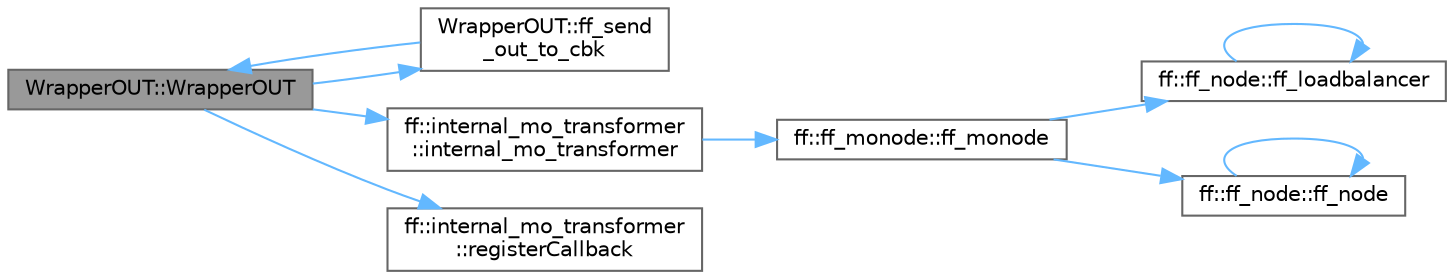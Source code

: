 digraph "WrapperOUT::WrapperOUT"
{
 // LATEX_PDF_SIZE
  bgcolor="transparent";
  edge [fontname=Helvetica,fontsize=10,labelfontname=Helvetica,labelfontsize=10];
  node [fontname=Helvetica,fontsize=10,shape=box,height=0.2,width=0.4];
  rankdir="LR";
  Node1 [id="Node000001",label="WrapperOUT::WrapperOUT",height=0.2,width=0.4,color="gray40", fillcolor="grey60", style="filled", fontcolor="black",tooltip=" "];
  Node1 -> Node2 [id="edge10_Node000001_Node000002",color="steelblue1",style="solid",tooltip=" "];
  Node2 [id="Node000002",label="WrapperOUT::ff_send\l_out_to_cbk",height=0.2,width=0.4,color="grey40", fillcolor="white", style="filled",URL="$class_wrapper_o_u_t.html#add91aa5544a60d08a98881d8709d0cbc",tooltip=" "];
  Node2 -> Node1 [id="edge11_Node000002_Node000001",color="steelblue1",style="solid",tooltip=" "];
  Node1 -> Node3 [id="edge12_Node000001_Node000003",color="steelblue1",style="solid",tooltip=" "];
  Node3 [id="Node000003",label="ff::internal_mo_transformer\l::internal_mo_transformer",height=0.2,width=0.4,color="grey40", fillcolor="white", style="filled",URL="$structff_1_1internal__mo__transformer.html#a494693cf4ba35a62fa705ebd4f844d05",tooltip=" "];
  Node3 -> Node4 [id="edge13_Node000003_Node000004",color="steelblue1",style="solid",tooltip=" "];
  Node4 [id="Node000004",label="ff::ff_monode::ff_monode",height=0.2,width=0.4,color="grey40", fillcolor="white", style="filled",URL="$classff_1_1ff__monode.html#a3545a5db66030cd481f716bab5cca7c0",tooltip="Constructor"];
  Node4 -> Node5 [id="edge14_Node000004_Node000005",color="steelblue1",style="solid",tooltip=" "];
  Node5 [id="Node000005",label="ff::ff_node::ff_loadbalancer",height=0.2,width=0.4,color="grey40", fillcolor="white", style="filled",URL="$classff_1_1ff__node.html#a4507398d523881cfadefdf463bfa5962",tooltip=" "];
  Node5 -> Node5 [id="edge15_Node000005_Node000005",color="steelblue1",style="solid",tooltip=" "];
  Node4 -> Node6 [id="edge16_Node000004_Node000006",color="steelblue1",style="solid",tooltip=" "];
  Node6 [id="Node000006",label="ff::ff_node::ff_node",height=0.2,width=0.4,color="grey40", fillcolor="white", style="filled",URL="$classff_1_1ff__node.html#a53ab8b2244539766bdea3eb65cb04f9b",tooltip=" "];
  Node6 -> Node6 [id="edge17_Node000006_Node000006",color="steelblue1",style="solid",tooltip=" "];
  Node1 -> Node7 [id="edge18_Node000001_Node000007",color="steelblue1",style="solid",tooltip=" "];
  Node7 [id="Node000007",label="ff::internal_mo_transformer\l::registerCallback",height=0.2,width=0.4,color="grey40", fillcolor="white", style="filled",URL="$structff_1_1internal__mo__transformer.html#aeeb774d240926bf72840e71fe202e464",tooltip=" "];
}
